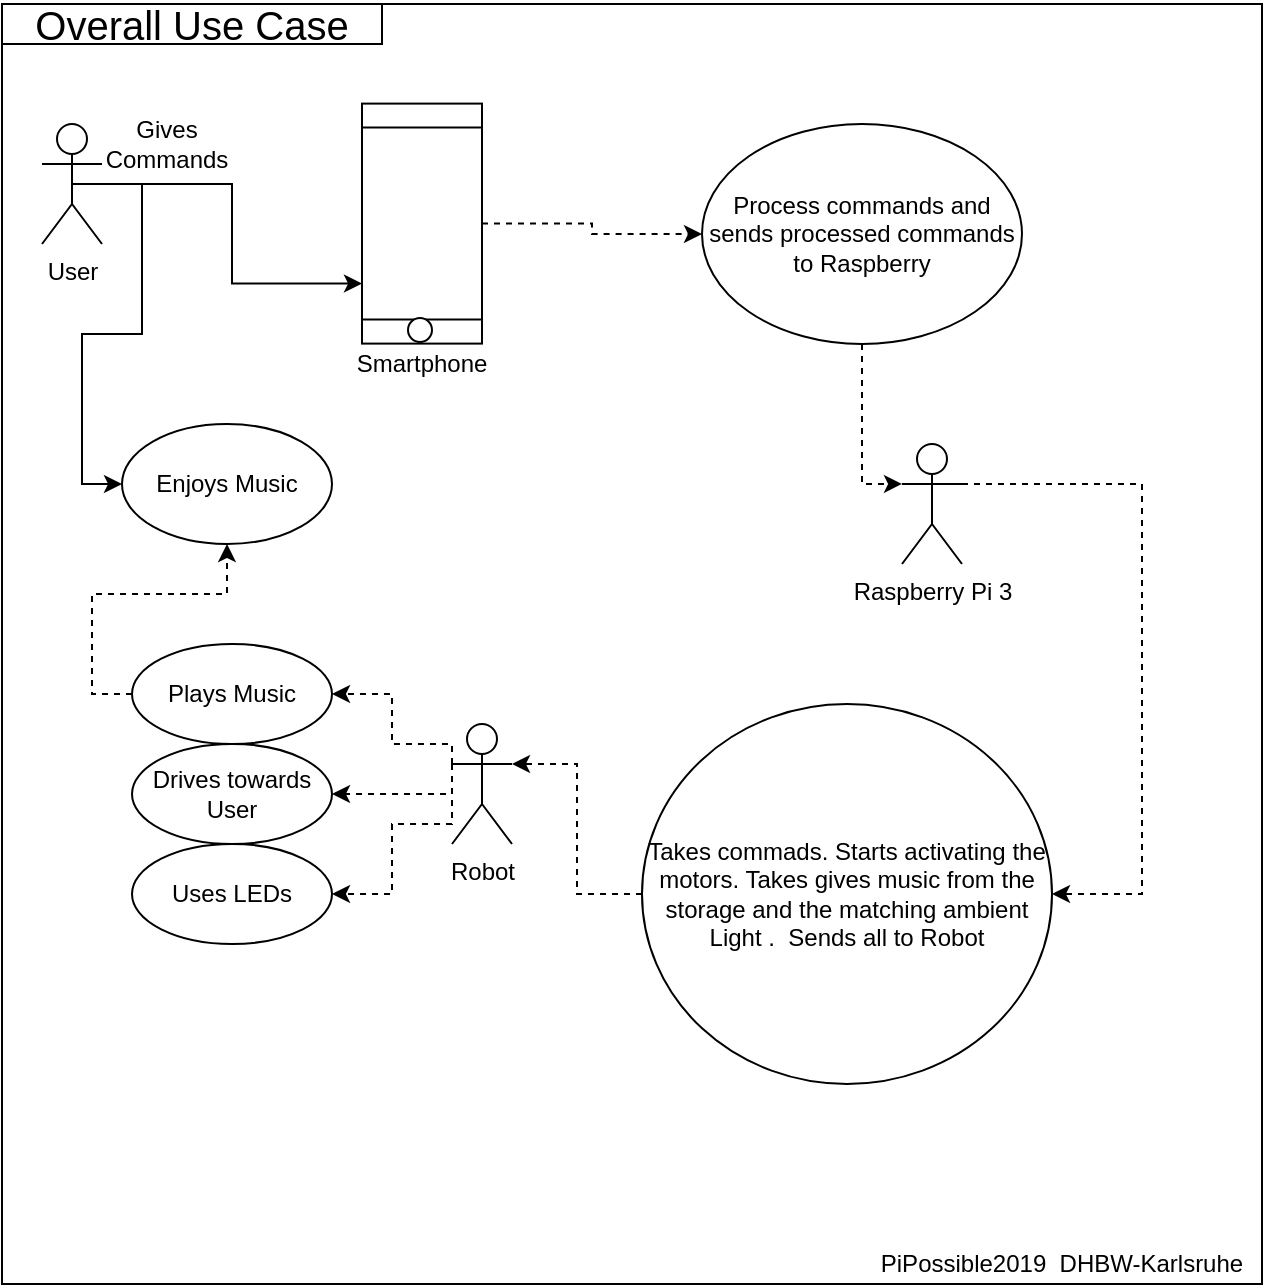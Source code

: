 <mxfile version="12.1.3" type="github" pages="1"><diagram id="sEILYJX3dbO1V5t82YOn" name="Page-1"><mxGraphModel dx="1463" dy="809" grid="1" gridSize="10" guides="1" tooltips="1" connect="1" arrows="1" fold="1" page="1" pageScale="1" pageWidth="827" pageHeight="1169" math="0" shadow="0"><root><mxCell id="0"/><mxCell id="1" parent="0"/><mxCell id="4KHAkhtwJCvOGNMEtZGW-3" value="" style="rounded=0;whiteSpace=wrap;html=1;fontFamily=Helvetica;" vertex="1" parent="1"><mxGeometry x="120" y="40" width="630" height="640" as="geometry"/></mxCell><mxCell id="4KHAkhtwJCvOGNMEtZGW-4" value="&lt;font style=&quot;font-size: 20px&quot;&gt;Overall Use Case&lt;/font&gt;" style="text;html=1;strokeColor=#000000;fillColor=none;align=center;verticalAlign=middle;whiteSpace=wrap;rounded=0;fontStyle=0;strokeWidth=1;" vertex="1" parent="1"><mxGeometry x="120" y="40" width="190" height="20" as="geometry"/></mxCell><mxCell id="4KHAkhtwJCvOGNMEtZGW-5" value="PiPossible2019&amp;nbsp; DHBW-Karlsruhe" style="text;html=1;strokeColor=none;fillColor=none;align=center;verticalAlign=middle;whiteSpace=wrap;rounded=0;" vertex="1" parent="1"><mxGeometry x="550" y="660" width="200" height="20" as="geometry"/></mxCell><mxCell id="4KHAkhtwJCvOGNMEtZGW-14" style="edgeStyle=orthogonalEdgeStyle;rounded=0;orthogonalLoop=1;jettySize=auto;html=1;exitX=0.5;exitY=0.5;exitDx=0;exitDy=0;exitPerimeter=0;entryX=0.75;entryY=1;entryDx=0;entryDy=0;fontFamily=Helvetica;" edge="1" parent="1" source="4KHAkhtwJCvOGNMEtZGW-2" target="4KHAkhtwJCvOGNMEtZGW-9"><mxGeometry relative="1" as="geometry"/></mxCell><mxCell id="4KHAkhtwJCvOGNMEtZGW-19" style="edgeStyle=orthogonalEdgeStyle;rounded=0;orthogonalLoop=1;jettySize=auto;html=1;exitX=0.5;exitY=0.5;exitDx=0;exitDy=0;exitPerimeter=0;entryX=0;entryY=0.5;entryDx=0;entryDy=0;fontFamily=Helvetica;" edge="1" parent="1" source="4KHAkhtwJCvOGNMEtZGW-2" target="4KHAkhtwJCvOGNMEtZGW-18"><mxGeometry relative="1" as="geometry"/></mxCell><object label="User&lt;br&gt;" id="4KHAkhtwJCvOGNMEtZGW-2"><mxCell style="shape=umlActor;verticalLabelPosition=bottom;labelBackgroundColor=#ffffff;verticalAlign=top;html=1;" vertex="1" parent="1"><mxGeometry x="140" y="100" width="30" height="60" as="geometry"/></mxCell></object><mxCell id="4KHAkhtwJCvOGNMEtZGW-28" style="edgeStyle=orthogonalEdgeStyle;rounded=0;orthogonalLoop=1;jettySize=auto;html=1;exitX=0.5;exitY=0;exitDx=0;exitDy=0;fontFamily=Helvetica;dashed=1;" edge="1" parent="1" source="4KHAkhtwJCvOGNMEtZGW-9" target="4KHAkhtwJCvOGNMEtZGW-25"><mxGeometry relative="1" as="geometry"/></mxCell><mxCell id="4KHAkhtwJCvOGNMEtZGW-9" value="" style="shape=process;whiteSpace=wrap;html=1;backgroundOutline=1;strokeColor=#000000;strokeWidth=1;fontFamily=Helvetica;direction=south;" vertex="1" parent="1"><mxGeometry x="300" y="89.8" width="60" height="120" as="geometry"/></mxCell><mxCell id="4KHAkhtwJCvOGNMEtZGW-10" value="Smartphone" style="text;html=1;strokeColor=none;fillColor=none;align=center;verticalAlign=middle;whiteSpace=wrap;rounded=0;fontFamily=Helvetica;" vertex="1" parent="1"><mxGeometry x="310" y="210" width="40" height="20" as="geometry"/></mxCell><mxCell id="4KHAkhtwJCvOGNMEtZGW-15" value="Gives Commands" style="text;html=1;strokeColor=none;fillColor=none;align=center;verticalAlign=middle;whiteSpace=wrap;rounded=0;fontFamily=Helvetica;rotation=0;" vertex="1" parent="1"><mxGeometry x="170" y="100" width="65" height="20" as="geometry"/></mxCell><mxCell id="4KHAkhtwJCvOGNMEtZGW-18" value="Enjoys Music" style="ellipse;whiteSpace=wrap;html=1;strokeColor=#000000;strokeWidth=1;fontFamily=Helvetica;" vertex="1" parent="1"><mxGeometry x="180" y="250" width="105" height="60" as="geometry"/></mxCell><mxCell id="4KHAkhtwJCvOGNMEtZGW-37" style="edgeStyle=orthogonalEdgeStyle;rounded=0;orthogonalLoop=1;jettySize=auto;html=1;exitX=0;exitY=0.5;exitDx=0;exitDy=0;entryX=0.5;entryY=1;entryDx=0;entryDy=0;dashed=1;fontFamily=Helvetica;" edge="1" parent="1" source="4KHAkhtwJCvOGNMEtZGW-20" target="4KHAkhtwJCvOGNMEtZGW-18"><mxGeometry relative="1" as="geometry"/></mxCell><mxCell id="4KHAkhtwJCvOGNMEtZGW-20" value="Plays Music" style="ellipse;whiteSpace=wrap;html=1;strokeColor=#000000;strokeWidth=1;fontFamily=Helvetica;" vertex="1" parent="1"><mxGeometry x="185" y="360" width="100" height="50" as="geometry"/></mxCell><mxCell id="4KHAkhtwJCvOGNMEtZGW-34" style="edgeStyle=orthogonalEdgeStyle;rounded=0;orthogonalLoop=1;jettySize=auto;html=1;exitX=0;exitY=0.333;exitDx=0;exitDy=0;exitPerimeter=0;entryX=1;entryY=0.5;entryDx=0;entryDy=0;dashed=1;fontFamily=Helvetica;" edge="1" parent="1" source="4KHAkhtwJCvOGNMEtZGW-21" target="4KHAkhtwJCvOGNMEtZGW-20"><mxGeometry relative="1" as="geometry"><Array as="points"><mxPoint x="345" y="410"/><mxPoint x="315" y="410"/><mxPoint x="315" y="385"/></Array></mxGeometry></mxCell><mxCell id="4KHAkhtwJCvOGNMEtZGW-35" style="edgeStyle=orthogonalEdgeStyle;rounded=0;orthogonalLoop=1;jettySize=auto;html=1;exitX=0;exitY=0.333;exitDx=0;exitDy=0;exitPerimeter=0;entryX=1;entryY=0.5;entryDx=0;entryDy=0;dashed=1;fontFamily=Helvetica;" edge="1" parent="1" source="4KHAkhtwJCvOGNMEtZGW-21" target="4KHAkhtwJCvOGNMEtZGW-23"><mxGeometry relative="1" as="geometry"><Array as="points"><mxPoint x="345" y="435"/></Array></mxGeometry></mxCell><mxCell id="4KHAkhtwJCvOGNMEtZGW-36" style="edgeStyle=orthogonalEdgeStyle;rounded=0;orthogonalLoop=1;jettySize=auto;html=1;exitX=0;exitY=0.333;exitDx=0;exitDy=0;exitPerimeter=0;entryX=1;entryY=0.5;entryDx=0;entryDy=0;dashed=1;fontFamily=Helvetica;" edge="1" parent="1" source="4KHAkhtwJCvOGNMEtZGW-21" target="4KHAkhtwJCvOGNMEtZGW-24"><mxGeometry relative="1" as="geometry"><Array as="points"><mxPoint x="345" y="450"/><mxPoint x="315" y="450"/><mxPoint x="315" y="485"/></Array></mxGeometry></mxCell><mxCell id="4KHAkhtwJCvOGNMEtZGW-21" value="Robot" style="shape=umlActor;verticalLabelPosition=bottom;labelBackgroundColor=#ffffff;verticalAlign=top;html=1;outlineConnect=0;strokeColor=#000000;strokeWidth=1;fontFamily=Helvetica;" vertex="1" parent="1"><mxGeometry x="345" y="400" width="30" height="60" as="geometry"/></mxCell><mxCell id="4KHAkhtwJCvOGNMEtZGW-23" value="Drives towards User" style="ellipse;whiteSpace=wrap;html=1;strokeColor=#000000;strokeWidth=1;fontFamily=Helvetica;" vertex="1" parent="1"><mxGeometry x="185" y="410" width="100" height="50" as="geometry"/></mxCell><mxCell id="4KHAkhtwJCvOGNMEtZGW-24" value="Uses LEDs" style="ellipse;whiteSpace=wrap;html=1;strokeColor=#000000;strokeWidth=1;fontFamily=Helvetica;" vertex="1" parent="1"><mxGeometry x="185" y="460" width="100" height="50" as="geometry"/></mxCell><mxCell id="4KHAkhtwJCvOGNMEtZGW-30" style="edgeStyle=orthogonalEdgeStyle;rounded=0;orthogonalLoop=1;jettySize=auto;html=1;exitX=0.5;exitY=1;exitDx=0;exitDy=0;entryX=0;entryY=0.333;entryDx=0;entryDy=0;entryPerimeter=0;dashed=1;fontFamily=Helvetica;" edge="1" parent="1" source="4KHAkhtwJCvOGNMEtZGW-25" target="4KHAkhtwJCvOGNMEtZGW-26"><mxGeometry relative="1" as="geometry"/></mxCell><mxCell id="4KHAkhtwJCvOGNMEtZGW-25" value="Process commands and sends processed commands to Raspberry" style="ellipse;whiteSpace=wrap;html=1;strokeColor=#000000;strokeWidth=1;fontFamily=Helvetica;" vertex="1" parent="1"><mxGeometry x="470" y="100" width="160" height="110" as="geometry"/></mxCell><mxCell id="4KHAkhtwJCvOGNMEtZGW-32" style="edgeStyle=orthogonalEdgeStyle;rounded=0;orthogonalLoop=1;jettySize=auto;html=1;exitX=1;exitY=0.333;exitDx=0;exitDy=0;exitPerimeter=0;entryX=1;entryY=0.5;entryDx=0;entryDy=0;dashed=1;fontFamily=Helvetica;" edge="1" parent="1" source="4KHAkhtwJCvOGNMEtZGW-26" target="4KHAkhtwJCvOGNMEtZGW-31"><mxGeometry relative="1" as="geometry"><Array as="points"><mxPoint x="690" y="280"/><mxPoint x="690" y="485"/></Array></mxGeometry></mxCell><mxCell id="4KHAkhtwJCvOGNMEtZGW-26" value="Raspberry Pi 3&lt;br&gt;" style="shape=umlActor;verticalLabelPosition=bottom;labelBackgroundColor=#ffffff;verticalAlign=top;html=1;outlineConnect=0;strokeColor=#000000;strokeWidth=1;fontFamily=Helvetica;" vertex="1" parent="1"><mxGeometry x="570" y="260" width="30" height="60" as="geometry"/></mxCell><mxCell id="4KHAkhtwJCvOGNMEtZGW-33" style="edgeStyle=orthogonalEdgeStyle;rounded=0;orthogonalLoop=1;jettySize=auto;html=1;exitX=0;exitY=0.5;exitDx=0;exitDy=0;entryX=1;entryY=0.333;entryDx=0;entryDy=0;entryPerimeter=0;dashed=1;fontFamily=Helvetica;" edge="1" parent="1" source="4KHAkhtwJCvOGNMEtZGW-31" target="4KHAkhtwJCvOGNMEtZGW-21"><mxGeometry relative="1" as="geometry"/></mxCell><mxCell id="4KHAkhtwJCvOGNMEtZGW-31" value="Takes commads. Starts activating the motors. Takes gives music from the storage and the matching ambient Light .&amp;nbsp; Sends all to Robot" style="ellipse;whiteSpace=wrap;html=1;strokeColor=#000000;strokeWidth=1;fontFamily=Helvetica;" vertex="1" parent="1"><mxGeometry x="440" y="390" width="205" height="190" as="geometry"/></mxCell><mxCell id="4KHAkhtwJCvOGNMEtZGW-38" value="" style="ellipse;whiteSpace=wrap;html=1;aspect=fixed;strokeColor=#000000;strokeWidth=1;fontFamily=Helvetica;" vertex="1" parent="1"><mxGeometry x="323" y="197" width="12" height="12" as="geometry"/></mxCell></root></mxGraphModel></diagram></mxfile>